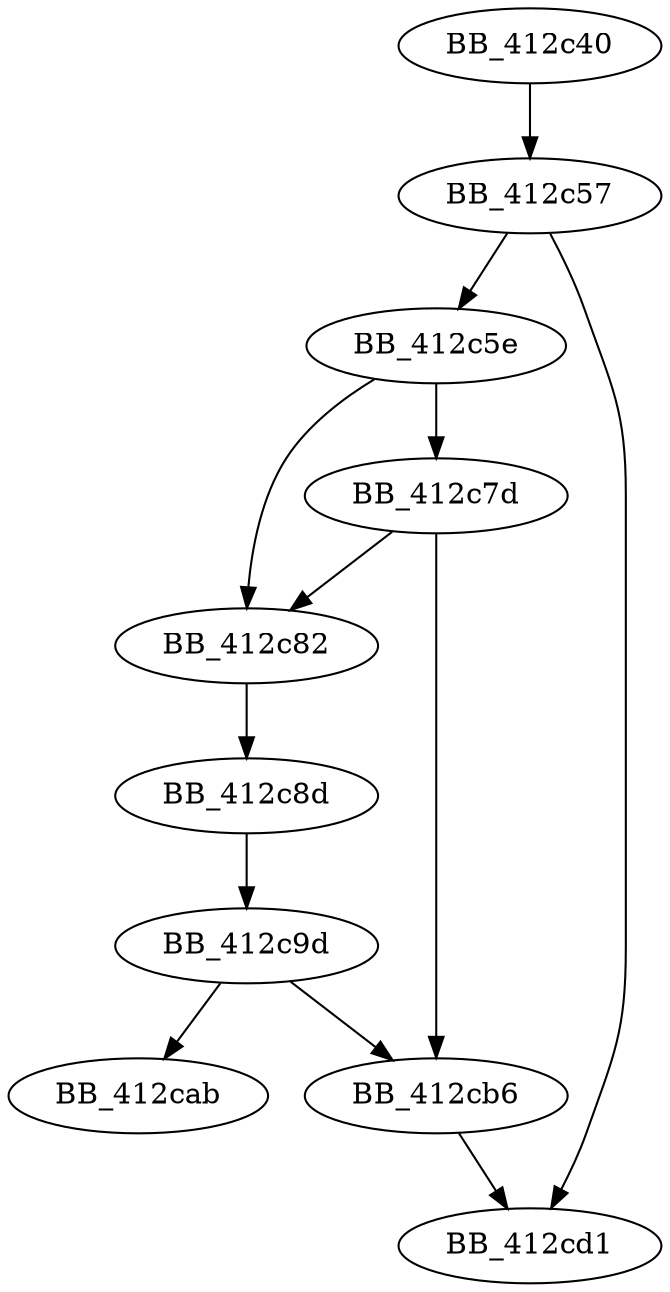 DiGraph sub_412C40{
BB_412c40->BB_412c57
BB_412c57->BB_412c5e
BB_412c57->BB_412cd1
BB_412c5e->BB_412c7d
BB_412c5e->BB_412c82
BB_412c7d->BB_412c82
BB_412c7d->BB_412cb6
BB_412c82->BB_412c8d
BB_412c8d->BB_412c9d
BB_412c9d->BB_412cab
BB_412c9d->BB_412cb6
BB_412cb6->BB_412cd1
}
